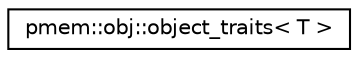 digraph "Graphical Class Hierarchy"
{
  edge [fontname="Helvetica",fontsize="10",labelfontname="Helvetica",labelfontsize="10"];
  node [fontname="Helvetica",fontsize="10",shape=record];
  rankdir="LR";
  Node1 [label="pmem::obj::object_traits\< T \>",height=0.2,width=0.4,color="black", fillcolor="white", style="filled",URL="$classpmem_1_1obj_1_1object__traits.html",tooltip="Encapsulates object specific allocator functionality. "];
}

